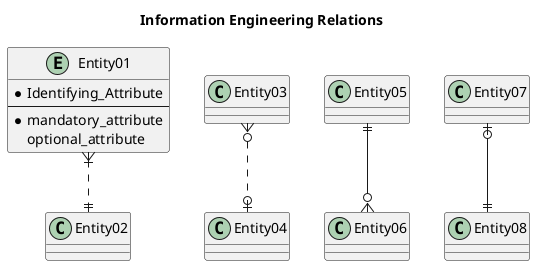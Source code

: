 @startuml
title Information Engineering Relations

entity Entity01 {
    * Identifying_Attribute
    --
    * mandatory_attribute
    optional_attribute
}

Entity01 }|..|| Entity02

Entity03 }o..o| Entity04

Entity05 ||--o{ Entity06

Entity07 |o--|| Entity08

@enduml